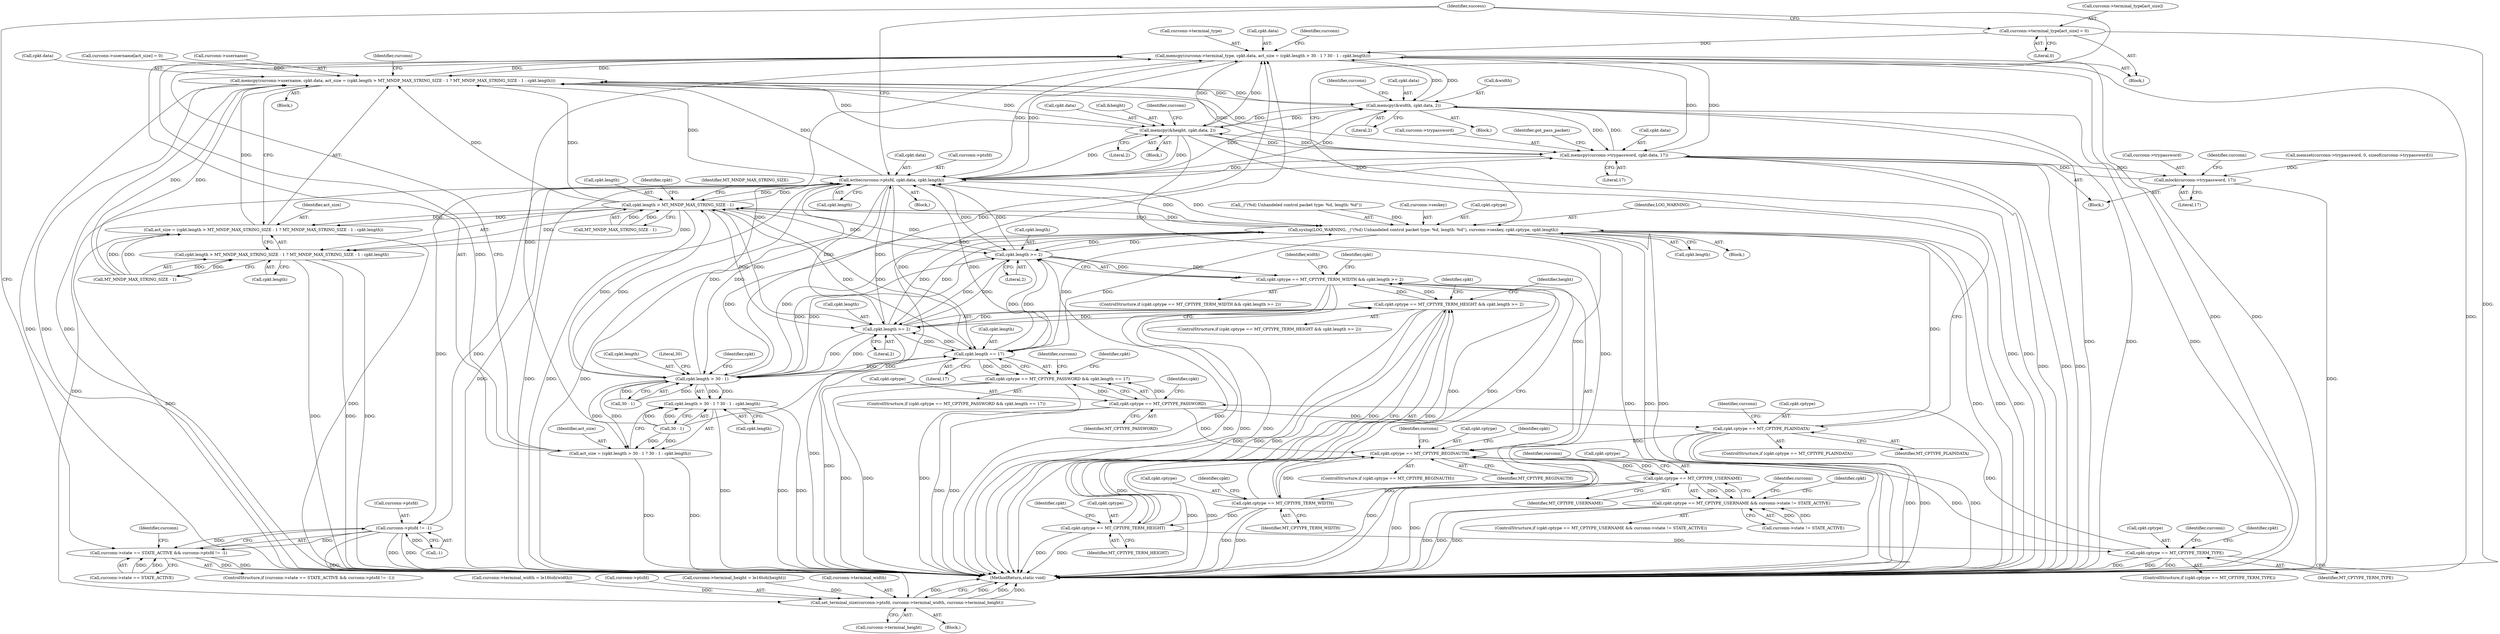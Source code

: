 digraph "0_MAC-Telnet_b69d11727d4f0f8cf719c79e3fb700f55ca03e9a_1@array" {
"1000373" [label="(Call,curconn->terminal_type[act_size] = 0)"];
"1000350" [label="(Call,memcpy(curconn->terminal_type, cpkt.data, act_size = (cpkt.length > 30 - 1 ? 30 - 1 : cpkt.length)))"];
"1000247" [label="(Call,memcpy(curconn->username, cpkt.data, act_size = (cpkt.length > MT_MNDP_MAX_STRING_SIZE - 1 ? MT_MNDP_MAX_STRING_SIZE - 1 : cpkt.length)))"];
"1000295" [label="(Call,memcpy(&width, cpkt.data, 2))"];
"1000326" [label="(Call,memcpy(&height, cpkt.data, 2))"];
"1000399" [label="(Call,memcpy(curconn->trypassword, cpkt.data, 17))"];
"1000394" [label="(Call,mlock(curconn->trypassword, 17))"];
"1000432" [label="(Call,write(curconn->ptsfd, cpkt.data, cpkt.length))"];
"1000257" [label="(Call,cpkt.length > MT_MNDP_MAX_STRING_SIZE - 1)"];
"1000254" [label="(Call,act_size = (cpkt.length > MT_MNDP_MAX_STRING_SIZE - 1 ? MT_MNDP_MAX_STRING_SIZE - 1 : cpkt.length))"];
"1000256" [label="(Call,cpkt.length > MT_MNDP_MAX_STRING_SIZE - 1 ? MT_MNDP_MAX_STRING_SIZE - 1 : cpkt.length)"];
"1000288" [label="(Call,cpkt.length >= 2)"];
"1000282" [label="(Call,cpkt.cptype == MT_CPTYPE_TERM_WIDTH && cpkt.length >= 2)"];
"1000313" [label="(Call,cpkt.cptype == MT_CPTYPE_TERM_HEIGHT && cpkt.length >= 2)"];
"1000319" [label="(Call,cpkt.length >= 2)"];
"1000360" [label="(Call,cpkt.length > 30 - 1)"];
"1000357" [label="(Call,act_size = (cpkt.length > 30 - 1 ? 30 - 1 : cpkt.length))"];
"1000359" [label="(Call,cpkt.length > 30 - 1 ? 30 - 1 : cpkt.length)"];
"1000388" [label="(Call,cpkt.length == 17)"];
"1000382" [label="(Call,cpkt.cptype == MT_CPTYPE_PASSWORD && cpkt.length == 17)"];
"1000444" [label="(Call,syslog(LOG_WARNING, _(\"(%d) Unhandeled control packet type: %d, length: %d\"), curconn->seskey, cpkt.cptype, cpkt.length))"];
"1000151" [label="(Call,cpkt.cptype == MT_CPTYPE_BEGINAUTH)"];
"1000236" [label="(Call,cpkt.cptype == MT_CPTYPE_USERNAME)"];
"1000235" [label="(Call,cpkt.cptype == MT_CPTYPE_USERNAME && curconn->state != STATE_ACTIVE)"];
"1000283" [label="(Call,cpkt.cptype == MT_CPTYPE_TERM_WIDTH)"];
"1000314" [label="(Call,cpkt.cptype == MT_CPTYPE_TERM_HEIGHT)"];
"1000344" [label="(Call,cpkt.cptype == MT_CPTYPE_TERM_TYPE)"];
"1000383" [label="(Call,cpkt.cptype == MT_CPTYPE_PASSWORD)"];
"1000412" [label="(Call,cpkt.cptype == MT_CPTYPE_PLAINDATA)"];
"1000425" [label="(Call,curconn->ptsfd != -1)"];
"1000419" [label="(Call,curconn->state == STATE_ACTIVE && curconn->ptsfd != -1)"];
"1000483" [label="(Call,set_terminal_size(curconn->ptsfd, curconn->terminal_width, curconn->terminal_height))"];
"1000432" [label="(Call,write(curconn->ptsfd, cpkt.data, cpkt.length))"];
"1000422" [label="(Identifier,curconn)"];
"1000351" [label="(Call,curconn->terminal_type)"];
"1000419" [label="(Call,curconn->state == STATE_ACTIVE && curconn->ptsfd != -1)"];
"1000433" [label="(Call,curconn->ptsfd)"];
"1000490" [label="(Call,curconn->terminal_height)"];
"1000162" [label="(Identifier,curconn)"];
"1000295" [label="(Call,memcpy(&width, cpkt.data, 2))"];
"1000324" [label="(Block,)"];
"1000401" [label="(Identifier,curconn)"];
"1000287" [label="(Identifier,MT_CPTYPE_TERM_WIDTH)"];
"1000387" [label="(Identifier,MT_CPTYPE_PASSWORD)"];
"1000327" [label="(Call,&height)"];
"1000400" [label="(Call,curconn->trypassword)"];
"1000152" [label="(Call,cpkt.cptype)"];
"1000254" [label="(Call,act_size = (cpkt.length > MT_MNDP_MAX_STRING_SIZE - 1 ? MT_MNDP_MAX_STRING_SIZE - 1 : cpkt.length))"];
"1000302" [label="(Call,curconn->terminal_width = le16toh(width))"];
"1000243" [label="(Identifier,curconn)"];
"1000406" [label="(Literal,17)"];
"1000448" [label="(Call,curconn->seskey)"];
"1000296" [label="(Call,&width)"];
"1000431" [label="(Block,)"];
"1000255" [label="(Identifier,act_size)"];
"1000335" [label="(Identifier,curconn)"];
"1000390" [label="(Identifier,cpkt)"];
"1000297" [label="(Identifier,width)"];
"1000454" [label="(Call,cpkt.length)"];
"1000267" [label="(Call,cpkt.length)"];
"1000301" [label="(Literal,2)"];
"1000328" [label="(Identifier,height)"];
"1000352" [label="(Identifier,curconn)"];
"1000354" [label="(Call,cpkt.data)"];
"1000326" [label="(Call,memcpy(&height, cpkt.data, 2))"];
"1000346" [label="(Identifier,cpkt)"];
"1000434" [label="(Identifier,curconn)"];
"1000314" [label="(Call,cpkt.cptype == MT_CPTYPE_TERM_HEIGHT)"];
"1000321" [label="(Identifier,cpkt)"];
"1000348" [label="(Identifier,MT_CPTYPE_TERM_TYPE)"];
"1000382" [label="(Call,cpkt.cptype == MT_CPTYPE_PASSWORD && cpkt.length == 17)"];
"1000251" [label="(Call,cpkt.data)"];
"1000281" [label="(ControlStructure,if (cpkt.cptype == MT_CPTYPE_TERM_WIDTH && cpkt.length >= 2))"];
"1000320" [label="(Call,cpkt.length)"];
"1000413" [label="(Call,cpkt.cptype)"];
"1000248" [label="(Call,curconn->username)"];
"1000361" [label="(Call,cpkt.length)"];
"1000234" [label="(ControlStructure,if (cpkt.cptype == MT_CPTYPE_USERNAME && curconn->state != STATE_ACTIVE))"];
"1000288" [label="(Call,cpkt.length >= 2)"];
"1000261" [label="(Call,MT_MNDP_MAX_STRING_SIZE - 1)"];
"1000318" [label="(Identifier,MT_CPTYPE_TERM_HEIGHT)"];
"1000258" [label="(Call,cpkt.length)"];
"1000273" [label="(Identifier,curconn)"];
"1000268" [label="(Identifier,cpkt)"];
"1000323" [label="(Literal,2)"];
"1000349" [label="(Block,)"];
"1000414" [label="(Identifier,cpkt)"];
"1000241" [label="(Call,curconn->state != STATE_ACTIVE)"];
"1000408" [label="(Identifier,got_pass_packet)"];
"1000304" [label="(Identifier,curconn)"];
"1000292" [label="(Literal,2)"];
"1000270" [label="(Call,curconn->username[act_size] = 0)"];
"1000367" [label="(Call,30 - 1)"];
"1000284" [label="(Call,cpkt.cptype)"];
"1000371" [label="(Identifier,cpkt)"];
"1000360" [label="(Call,cpkt.length > 30 - 1)"];
"1000359" [label="(Call,cpkt.length > 30 - 1 ? 30 - 1 : cpkt.length)"];
"1000384" [label="(Call,cpkt.cptype)"];
"1000416" [label="(Identifier,MT_CPTYPE_PLAINDATA)"];
"1000376" [label="(Identifier,curconn)"];
"1000357" [label="(Call,act_size = (cpkt.length > 30 - 1 ? 30 - 1 : cpkt.length))"];
"1000385" [label="(Identifier,cpkt)"];
"1000315" [label="(Call,cpkt.cptype)"];
"1000240" [label="(Identifier,MT_CPTYPE_USERNAME)"];
"1000236" [label="(Call,cpkt.cptype == MT_CPTYPE_USERNAME)"];
"1000235" [label="(Call,cpkt.cptype == MT_CPTYPE_USERNAME && curconn->state != STATE_ACTIVE)"];
"1000290" [label="(Identifier,cpkt)"];
"1000425" [label="(Call,curconn->ptsfd != -1)"];
"1000399" [label="(Call,memcpy(curconn->trypassword, cpkt.data, 17))"];
"1000150" [label="(ControlStructure,if (cpkt.cptype == MT_CPTYPE_BEGINAUTH))"];
"1000436" [label="(Call,cpkt.data)"];
"1000458" [label="(Identifier,success)"];
"1000265" [label="(Identifier,MT_MNDP_MAX_STRING_SIZE)"];
"1000283" [label="(Call,cpkt.cptype == MT_CPTYPE_TERM_WIDTH)"];
"1000316" [label="(Identifier,cpkt)"];
"1000289" [label="(Call,cpkt.length)"];
"1000389" [label="(Call,cpkt.length)"];
"1000151" [label="(Call,cpkt.cptype == MT_CPTYPE_BEGINAUTH)"];
"1000482" [label="(Block,)"];
"1000394" [label="(Call,mlock(curconn->trypassword, 17))"];
"1000443" [label="(Block,)"];
"1000451" [label="(Call,cpkt.cptype)"];
"1000446" [label="(Call,_(\"(%d) Unhandeled control packet type: %d, length: %d\"))"];
"1000370" [label="(Call,cpkt.length)"];
"1000383" [label="(Call,cpkt.cptype == MT_CPTYPE_PASSWORD)"];
"1000364" [label="(Call,30 - 1)"];
"1000373" [label="(Call,curconn->terminal_type[act_size] = 0)"];
"1000412" [label="(Call,cpkt.cptype == MT_CPTYPE_PLAINDATA)"];
"1000332" [label="(Literal,2)"];
"1000257" [label="(Call,cpkt.length > MT_MNDP_MAX_STRING_SIZE - 1)"];
"1000343" [label="(ControlStructure,if (cpkt.cptype == MT_CPTYPE_TERM_TYPE))"];
"1000249" [label="(Identifier,curconn)"];
"1000493" [label="(MethodReturn,static void)"];
"1000429" [label="(Call,-1)"];
"1000444" [label="(Call,syslog(LOG_WARNING, _(\"(%d) Unhandeled control packet type: %d, length: %d\"), curconn->seskey, cpkt.cptype, cpkt.length))"];
"1000398" [label="(Literal,17)"];
"1000298" [label="(Call,cpkt.data)"];
"1000256" [label="(Call,cpkt.length > MT_MNDP_MAX_STRING_SIZE - 1 ? MT_MNDP_MAX_STRING_SIZE - 1 : cpkt.length)"];
"1000368" [label="(Literal,30)"];
"1000237" [label="(Call,cpkt.cptype)"];
"1000439" [label="(Call,cpkt.length)"];
"1000246" [label="(Block,)"];
"1000381" [label="(ControlStructure,if (cpkt.cptype == MT_CPTYPE_PASSWORD && cpkt.length == 17))"];
"1000445" [label="(Identifier,LOG_WARNING)"];
"1000285" [label="(Identifier,cpkt)"];
"1000312" [label="(ControlStructure,if (cpkt.cptype == MT_CPTYPE_TERM_HEIGHT && cpkt.length >= 2))"];
"1000403" [label="(Call,cpkt.data)"];
"1000238" [label="(Identifier,cpkt)"];
"1000483" [label="(Call,set_terminal_size(curconn->ptsfd, curconn->terminal_width, curconn->terminal_height))"];
"1000329" [label="(Call,cpkt.data)"];
"1000189" [label="(Call,memset(curconn->trypassword, 0, sizeof(curconn->trypassword)))"];
"1000396" [label="(Identifier,curconn)"];
"1000374" [label="(Call,curconn->terminal_type[act_size])"];
"1000393" [label="(Block,)"];
"1000392" [label="(Literal,17)"];
"1000282" [label="(Call,cpkt.cptype == MT_CPTYPE_TERM_WIDTH && cpkt.length >= 2)"];
"1000388" [label="(Call,cpkt.length == 17)"];
"1000395" [label="(Call,curconn->trypassword)"];
"1000358" [label="(Identifier,act_size)"];
"1000264" [label="(Call,MT_MNDP_MAX_STRING_SIZE - 1)"];
"1000313" [label="(Call,cpkt.cptype == MT_CPTYPE_TERM_HEIGHT && cpkt.length >= 2)"];
"1000418" [label="(ControlStructure,if (curconn->state == STATE_ACTIVE && curconn->ptsfd != -1))"];
"1000350" [label="(Call,memcpy(curconn->terminal_type, cpkt.data, act_size = (cpkt.length > 30 - 1 ? 30 - 1 : cpkt.length)))"];
"1000293" [label="(Block,)"];
"1000379" [label="(Literal,0)"];
"1000484" [label="(Call,curconn->ptsfd)"];
"1000247" [label="(Call,memcpy(curconn->username, cpkt.data, act_size = (cpkt.length > MT_MNDP_MAX_STRING_SIZE - 1 ? MT_MNDP_MAX_STRING_SIZE - 1 : cpkt.length)))"];
"1000345" [label="(Call,cpkt.cptype)"];
"1000155" [label="(Identifier,MT_CPTYPE_BEGINAUTH)"];
"1000319" [label="(Call,cpkt.length >= 2)"];
"1000426" [label="(Call,curconn->ptsfd)"];
"1000333" [label="(Call,curconn->terminal_height = le16toh(height))"];
"1000344" [label="(Call,cpkt.cptype == MT_CPTYPE_TERM_TYPE)"];
"1000420" [label="(Call,curconn->state == STATE_ACTIVE)"];
"1000487" [label="(Call,curconn->terminal_width)"];
"1000411" [label="(ControlStructure,if (cpkt.cptype == MT_CPTYPE_PLAINDATA))"];
"1000373" -> "1000349"  [label="AST: "];
"1000373" -> "1000379"  [label="CFG: "];
"1000374" -> "1000373"  [label="AST: "];
"1000379" -> "1000373"  [label="AST: "];
"1000458" -> "1000373"  [label="CFG: "];
"1000373" -> "1000493"  [label="DDG: "];
"1000373" -> "1000350"  [label="DDG: "];
"1000350" -> "1000349"  [label="AST: "];
"1000350" -> "1000357"  [label="CFG: "];
"1000351" -> "1000350"  [label="AST: "];
"1000354" -> "1000350"  [label="AST: "];
"1000357" -> "1000350"  [label="AST: "];
"1000376" -> "1000350"  [label="CFG: "];
"1000350" -> "1000493"  [label="DDG: "];
"1000350" -> "1000493"  [label="DDG: "];
"1000350" -> "1000493"  [label="DDG: "];
"1000350" -> "1000247"  [label="DDG: "];
"1000350" -> "1000295"  [label="DDG: "];
"1000350" -> "1000326"  [label="DDG: "];
"1000295" -> "1000350"  [label="DDG: "];
"1000247" -> "1000350"  [label="DDG: "];
"1000432" -> "1000350"  [label="DDG: "];
"1000399" -> "1000350"  [label="DDG: "];
"1000326" -> "1000350"  [label="DDG: "];
"1000357" -> "1000350"  [label="DDG: "];
"1000360" -> "1000350"  [label="DDG: "];
"1000360" -> "1000350"  [label="DDG: "];
"1000367" -> "1000350"  [label="DDG: "];
"1000367" -> "1000350"  [label="DDG: "];
"1000350" -> "1000399"  [label="DDG: "];
"1000350" -> "1000432"  [label="DDG: "];
"1000247" -> "1000246"  [label="AST: "];
"1000247" -> "1000254"  [label="CFG: "];
"1000248" -> "1000247"  [label="AST: "];
"1000251" -> "1000247"  [label="AST: "];
"1000254" -> "1000247"  [label="AST: "];
"1000273" -> "1000247"  [label="CFG: "];
"1000247" -> "1000493"  [label="DDG: "];
"1000247" -> "1000493"  [label="DDG: "];
"1000247" -> "1000493"  [label="DDG: "];
"1000270" -> "1000247"  [label="DDG: "];
"1000295" -> "1000247"  [label="DDG: "];
"1000432" -> "1000247"  [label="DDG: "];
"1000399" -> "1000247"  [label="DDG: "];
"1000326" -> "1000247"  [label="DDG: "];
"1000254" -> "1000247"  [label="DDG: "];
"1000264" -> "1000247"  [label="DDG: "];
"1000264" -> "1000247"  [label="DDG: "];
"1000257" -> "1000247"  [label="DDG: "];
"1000257" -> "1000247"  [label="DDG: "];
"1000247" -> "1000295"  [label="DDG: "];
"1000247" -> "1000326"  [label="DDG: "];
"1000247" -> "1000399"  [label="DDG: "];
"1000247" -> "1000432"  [label="DDG: "];
"1000295" -> "1000293"  [label="AST: "];
"1000295" -> "1000301"  [label="CFG: "];
"1000296" -> "1000295"  [label="AST: "];
"1000298" -> "1000295"  [label="AST: "];
"1000301" -> "1000295"  [label="AST: "];
"1000304" -> "1000295"  [label="CFG: "];
"1000295" -> "1000493"  [label="DDG: "];
"1000295" -> "1000493"  [label="DDG: "];
"1000295" -> "1000493"  [label="DDG: "];
"1000432" -> "1000295"  [label="DDG: "];
"1000399" -> "1000295"  [label="DDG: "];
"1000326" -> "1000295"  [label="DDG: "];
"1000295" -> "1000326"  [label="DDG: "];
"1000295" -> "1000399"  [label="DDG: "];
"1000295" -> "1000432"  [label="DDG: "];
"1000326" -> "1000324"  [label="AST: "];
"1000326" -> "1000332"  [label="CFG: "];
"1000327" -> "1000326"  [label="AST: "];
"1000329" -> "1000326"  [label="AST: "];
"1000332" -> "1000326"  [label="AST: "];
"1000335" -> "1000326"  [label="CFG: "];
"1000326" -> "1000493"  [label="DDG: "];
"1000326" -> "1000493"  [label="DDG: "];
"1000326" -> "1000493"  [label="DDG: "];
"1000432" -> "1000326"  [label="DDG: "];
"1000399" -> "1000326"  [label="DDG: "];
"1000326" -> "1000399"  [label="DDG: "];
"1000326" -> "1000432"  [label="DDG: "];
"1000399" -> "1000393"  [label="AST: "];
"1000399" -> "1000406"  [label="CFG: "];
"1000400" -> "1000399"  [label="AST: "];
"1000403" -> "1000399"  [label="AST: "];
"1000406" -> "1000399"  [label="AST: "];
"1000408" -> "1000399"  [label="CFG: "];
"1000399" -> "1000493"  [label="DDG: "];
"1000399" -> "1000493"  [label="DDG: "];
"1000399" -> "1000493"  [label="DDG: "];
"1000399" -> "1000394"  [label="DDG: "];
"1000394" -> "1000399"  [label="DDG: "];
"1000432" -> "1000399"  [label="DDG: "];
"1000399" -> "1000432"  [label="DDG: "];
"1000394" -> "1000393"  [label="AST: "];
"1000394" -> "1000398"  [label="CFG: "];
"1000395" -> "1000394"  [label="AST: "];
"1000398" -> "1000394"  [label="AST: "];
"1000401" -> "1000394"  [label="CFG: "];
"1000394" -> "1000493"  [label="DDG: "];
"1000189" -> "1000394"  [label="DDG: "];
"1000432" -> "1000431"  [label="AST: "];
"1000432" -> "1000439"  [label="CFG: "];
"1000433" -> "1000432"  [label="AST: "];
"1000436" -> "1000432"  [label="AST: "];
"1000439" -> "1000432"  [label="AST: "];
"1000458" -> "1000432"  [label="CFG: "];
"1000432" -> "1000493"  [label="DDG: "];
"1000432" -> "1000493"  [label="DDG: "];
"1000432" -> "1000493"  [label="DDG: "];
"1000432" -> "1000493"  [label="DDG: "];
"1000432" -> "1000257"  [label="DDG: "];
"1000432" -> "1000288"  [label="DDG: "];
"1000432" -> "1000319"  [label="DDG: "];
"1000432" -> "1000360"  [label="DDG: "];
"1000432" -> "1000388"  [label="DDG: "];
"1000432" -> "1000425"  [label="DDG: "];
"1000425" -> "1000432"  [label="DDG: "];
"1000388" -> "1000432"  [label="DDG: "];
"1000444" -> "1000432"  [label="DDG: "];
"1000288" -> "1000432"  [label="DDG: "];
"1000319" -> "1000432"  [label="DDG: "];
"1000360" -> "1000432"  [label="DDG: "];
"1000257" -> "1000432"  [label="DDG: "];
"1000432" -> "1000444"  [label="DDG: "];
"1000432" -> "1000483"  [label="DDG: "];
"1000257" -> "1000256"  [label="AST: "];
"1000257" -> "1000261"  [label="CFG: "];
"1000258" -> "1000257"  [label="AST: "];
"1000261" -> "1000257"  [label="AST: "];
"1000265" -> "1000257"  [label="CFG: "];
"1000268" -> "1000257"  [label="CFG: "];
"1000257" -> "1000254"  [label="DDG: "];
"1000257" -> "1000254"  [label="DDG: "];
"1000388" -> "1000257"  [label="DDG: "];
"1000444" -> "1000257"  [label="DDG: "];
"1000288" -> "1000257"  [label="DDG: "];
"1000319" -> "1000257"  [label="DDG: "];
"1000360" -> "1000257"  [label="DDG: "];
"1000261" -> "1000257"  [label="DDG: "];
"1000261" -> "1000257"  [label="DDG: "];
"1000257" -> "1000256"  [label="DDG: "];
"1000257" -> "1000256"  [label="DDG: "];
"1000257" -> "1000288"  [label="DDG: "];
"1000257" -> "1000319"  [label="DDG: "];
"1000257" -> "1000360"  [label="DDG: "];
"1000257" -> "1000388"  [label="DDG: "];
"1000257" -> "1000444"  [label="DDG: "];
"1000254" -> "1000256"  [label="CFG: "];
"1000255" -> "1000254"  [label="AST: "];
"1000256" -> "1000254"  [label="AST: "];
"1000254" -> "1000493"  [label="DDG: "];
"1000254" -> "1000493"  [label="DDG: "];
"1000264" -> "1000254"  [label="DDG: "];
"1000264" -> "1000254"  [label="DDG: "];
"1000256" -> "1000264"  [label="CFG: "];
"1000256" -> "1000267"  [label="CFG: "];
"1000264" -> "1000256"  [label="AST: "];
"1000267" -> "1000256"  [label="AST: "];
"1000256" -> "1000493"  [label="DDG: "];
"1000256" -> "1000493"  [label="DDG: "];
"1000256" -> "1000493"  [label="DDG: "];
"1000264" -> "1000256"  [label="DDG: "];
"1000264" -> "1000256"  [label="DDG: "];
"1000288" -> "1000282"  [label="AST: "];
"1000288" -> "1000292"  [label="CFG: "];
"1000289" -> "1000288"  [label="AST: "];
"1000292" -> "1000288"  [label="AST: "];
"1000282" -> "1000288"  [label="CFG: "];
"1000288" -> "1000493"  [label="DDG: "];
"1000288" -> "1000282"  [label="DDG: "];
"1000288" -> "1000282"  [label="DDG: "];
"1000388" -> "1000288"  [label="DDG: "];
"1000444" -> "1000288"  [label="DDG: "];
"1000319" -> "1000288"  [label="DDG: "];
"1000360" -> "1000288"  [label="DDG: "];
"1000288" -> "1000319"  [label="DDG: "];
"1000288" -> "1000360"  [label="DDG: "];
"1000288" -> "1000388"  [label="DDG: "];
"1000288" -> "1000444"  [label="DDG: "];
"1000282" -> "1000281"  [label="AST: "];
"1000282" -> "1000283"  [label="CFG: "];
"1000283" -> "1000282"  [label="AST: "];
"1000297" -> "1000282"  [label="CFG: "];
"1000316" -> "1000282"  [label="CFG: "];
"1000282" -> "1000493"  [label="DDG: "];
"1000282" -> "1000493"  [label="DDG: "];
"1000282" -> "1000493"  [label="DDG: "];
"1000283" -> "1000282"  [label="DDG: "];
"1000283" -> "1000282"  [label="DDG: "];
"1000313" -> "1000282"  [label="DDG: "];
"1000282" -> "1000313"  [label="DDG: "];
"1000313" -> "1000312"  [label="AST: "];
"1000313" -> "1000314"  [label="CFG: "];
"1000313" -> "1000319"  [label="CFG: "];
"1000314" -> "1000313"  [label="AST: "];
"1000319" -> "1000313"  [label="AST: "];
"1000328" -> "1000313"  [label="CFG: "];
"1000346" -> "1000313"  [label="CFG: "];
"1000313" -> "1000493"  [label="DDG: "];
"1000313" -> "1000493"  [label="DDG: "];
"1000313" -> "1000493"  [label="DDG: "];
"1000314" -> "1000313"  [label="DDG: "];
"1000314" -> "1000313"  [label="DDG: "];
"1000319" -> "1000313"  [label="DDG: "];
"1000319" -> "1000313"  [label="DDG: "];
"1000319" -> "1000323"  [label="CFG: "];
"1000320" -> "1000319"  [label="AST: "];
"1000323" -> "1000319"  [label="AST: "];
"1000319" -> "1000493"  [label="DDG: "];
"1000388" -> "1000319"  [label="DDG: "];
"1000444" -> "1000319"  [label="DDG: "];
"1000360" -> "1000319"  [label="DDG: "];
"1000319" -> "1000360"  [label="DDG: "];
"1000319" -> "1000388"  [label="DDG: "];
"1000319" -> "1000444"  [label="DDG: "];
"1000360" -> "1000359"  [label="AST: "];
"1000360" -> "1000364"  [label="CFG: "];
"1000361" -> "1000360"  [label="AST: "];
"1000364" -> "1000360"  [label="AST: "];
"1000368" -> "1000360"  [label="CFG: "];
"1000371" -> "1000360"  [label="CFG: "];
"1000360" -> "1000357"  [label="DDG: "];
"1000360" -> "1000357"  [label="DDG: "];
"1000388" -> "1000360"  [label="DDG: "];
"1000444" -> "1000360"  [label="DDG: "];
"1000364" -> "1000360"  [label="DDG: "];
"1000364" -> "1000360"  [label="DDG: "];
"1000360" -> "1000359"  [label="DDG: "];
"1000360" -> "1000359"  [label="DDG: "];
"1000360" -> "1000388"  [label="DDG: "];
"1000360" -> "1000444"  [label="DDG: "];
"1000357" -> "1000359"  [label="CFG: "];
"1000358" -> "1000357"  [label="AST: "];
"1000359" -> "1000357"  [label="AST: "];
"1000357" -> "1000493"  [label="DDG: "];
"1000357" -> "1000493"  [label="DDG: "];
"1000367" -> "1000357"  [label="DDG: "];
"1000367" -> "1000357"  [label="DDG: "];
"1000359" -> "1000367"  [label="CFG: "];
"1000359" -> "1000370"  [label="CFG: "];
"1000367" -> "1000359"  [label="AST: "];
"1000370" -> "1000359"  [label="AST: "];
"1000359" -> "1000493"  [label="DDG: "];
"1000359" -> "1000493"  [label="DDG: "];
"1000359" -> "1000493"  [label="DDG: "];
"1000367" -> "1000359"  [label="DDG: "];
"1000367" -> "1000359"  [label="DDG: "];
"1000388" -> "1000382"  [label="AST: "];
"1000388" -> "1000392"  [label="CFG: "];
"1000389" -> "1000388"  [label="AST: "];
"1000392" -> "1000388"  [label="AST: "];
"1000382" -> "1000388"  [label="CFG: "];
"1000388" -> "1000493"  [label="DDG: "];
"1000388" -> "1000382"  [label="DDG: "];
"1000388" -> "1000382"  [label="DDG: "];
"1000444" -> "1000388"  [label="DDG: "];
"1000388" -> "1000444"  [label="DDG: "];
"1000382" -> "1000381"  [label="AST: "];
"1000382" -> "1000383"  [label="CFG: "];
"1000383" -> "1000382"  [label="AST: "];
"1000396" -> "1000382"  [label="CFG: "];
"1000414" -> "1000382"  [label="CFG: "];
"1000382" -> "1000493"  [label="DDG: "];
"1000382" -> "1000493"  [label="DDG: "];
"1000382" -> "1000493"  [label="DDG: "];
"1000383" -> "1000382"  [label="DDG: "];
"1000383" -> "1000382"  [label="DDG: "];
"1000444" -> "1000443"  [label="AST: "];
"1000444" -> "1000454"  [label="CFG: "];
"1000445" -> "1000444"  [label="AST: "];
"1000446" -> "1000444"  [label="AST: "];
"1000448" -> "1000444"  [label="AST: "];
"1000451" -> "1000444"  [label="AST: "];
"1000454" -> "1000444"  [label="AST: "];
"1000458" -> "1000444"  [label="CFG: "];
"1000444" -> "1000493"  [label="DDG: "];
"1000444" -> "1000493"  [label="DDG: "];
"1000444" -> "1000493"  [label="DDG: "];
"1000444" -> "1000493"  [label="DDG: "];
"1000444" -> "1000493"  [label="DDG: "];
"1000444" -> "1000493"  [label="DDG: "];
"1000444" -> "1000151"  [label="DDG: "];
"1000446" -> "1000444"  [label="DDG: "];
"1000412" -> "1000444"  [label="DDG: "];
"1000151" -> "1000150"  [label="AST: "];
"1000151" -> "1000155"  [label="CFG: "];
"1000152" -> "1000151"  [label="AST: "];
"1000155" -> "1000151"  [label="AST: "];
"1000162" -> "1000151"  [label="CFG: "];
"1000238" -> "1000151"  [label="CFG: "];
"1000151" -> "1000493"  [label="DDG: "];
"1000151" -> "1000493"  [label="DDG: "];
"1000151" -> "1000493"  [label="DDG: "];
"1000283" -> "1000151"  [label="DDG: "];
"1000383" -> "1000151"  [label="DDG: "];
"1000412" -> "1000151"  [label="DDG: "];
"1000344" -> "1000151"  [label="DDG: "];
"1000236" -> "1000151"  [label="DDG: "];
"1000314" -> "1000151"  [label="DDG: "];
"1000151" -> "1000236"  [label="DDG: "];
"1000236" -> "1000235"  [label="AST: "];
"1000236" -> "1000240"  [label="CFG: "];
"1000237" -> "1000236"  [label="AST: "];
"1000240" -> "1000236"  [label="AST: "];
"1000243" -> "1000236"  [label="CFG: "];
"1000235" -> "1000236"  [label="CFG: "];
"1000236" -> "1000493"  [label="DDG: "];
"1000236" -> "1000493"  [label="DDG: "];
"1000236" -> "1000235"  [label="DDG: "];
"1000236" -> "1000235"  [label="DDG: "];
"1000236" -> "1000283"  [label="DDG: "];
"1000235" -> "1000234"  [label="AST: "];
"1000235" -> "1000241"  [label="CFG: "];
"1000241" -> "1000235"  [label="AST: "];
"1000249" -> "1000235"  [label="CFG: "];
"1000285" -> "1000235"  [label="CFG: "];
"1000235" -> "1000493"  [label="DDG: "];
"1000235" -> "1000493"  [label="DDG: "];
"1000235" -> "1000493"  [label="DDG: "];
"1000241" -> "1000235"  [label="DDG: "];
"1000241" -> "1000235"  [label="DDG: "];
"1000283" -> "1000287"  [label="CFG: "];
"1000284" -> "1000283"  [label="AST: "];
"1000287" -> "1000283"  [label="AST: "];
"1000290" -> "1000283"  [label="CFG: "];
"1000283" -> "1000493"  [label="DDG: "];
"1000283" -> "1000493"  [label="DDG: "];
"1000283" -> "1000314"  [label="DDG: "];
"1000314" -> "1000318"  [label="CFG: "];
"1000315" -> "1000314"  [label="AST: "];
"1000318" -> "1000314"  [label="AST: "];
"1000321" -> "1000314"  [label="CFG: "];
"1000314" -> "1000493"  [label="DDG: "];
"1000314" -> "1000493"  [label="DDG: "];
"1000314" -> "1000344"  [label="DDG: "];
"1000344" -> "1000343"  [label="AST: "];
"1000344" -> "1000348"  [label="CFG: "];
"1000345" -> "1000344"  [label="AST: "];
"1000348" -> "1000344"  [label="AST: "];
"1000352" -> "1000344"  [label="CFG: "];
"1000385" -> "1000344"  [label="CFG: "];
"1000344" -> "1000493"  [label="DDG: "];
"1000344" -> "1000493"  [label="DDG: "];
"1000344" -> "1000493"  [label="DDG: "];
"1000344" -> "1000383"  [label="DDG: "];
"1000383" -> "1000387"  [label="CFG: "];
"1000384" -> "1000383"  [label="AST: "];
"1000387" -> "1000383"  [label="AST: "];
"1000390" -> "1000383"  [label="CFG: "];
"1000383" -> "1000493"  [label="DDG: "];
"1000383" -> "1000493"  [label="DDG: "];
"1000383" -> "1000412"  [label="DDG: "];
"1000412" -> "1000411"  [label="AST: "];
"1000412" -> "1000416"  [label="CFG: "];
"1000413" -> "1000412"  [label="AST: "];
"1000416" -> "1000412"  [label="AST: "];
"1000422" -> "1000412"  [label="CFG: "];
"1000445" -> "1000412"  [label="CFG: "];
"1000412" -> "1000493"  [label="DDG: "];
"1000412" -> "1000493"  [label="DDG: "];
"1000412" -> "1000493"  [label="DDG: "];
"1000425" -> "1000419"  [label="AST: "];
"1000425" -> "1000429"  [label="CFG: "];
"1000426" -> "1000425"  [label="AST: "];
"1000429" -> "1000425"  [label="AST: "];
"1000419" -> "1000425"  [label="CFG: "];
"1000425" -> "1000493"  [label="DDG: "];
"1000425" -> "1000493"  [label="DDG: "];
"1000425" -> "1000419"  [label="DDG: "];
"1000425" -> "1000419"  [label="DDG: "];
"1000429" -> "1000425"  [label="DDG: "];
"1000425" -> "1000483"  [label="DDG: "];
"1000419" -> "1000418"  [label="AST: "];
"1000419" -> "1000420"  [label="CFG: "];
"1000420" -> "1000419"  [label="AST: "];
"1000434" -> "1000419"  [label="CFG: "];
"1000458" -> "1000419"  [label="CFG: "];
"1000419" -> "1000493"  [label="DDG: "];
"1000419" -> "1000493"  [label="DDG: "];
"1000420" -> "1000419"  [label="DDG: "];
"1000420" -> "1000419"  [label="DDG: "];
"1000483" -> "1000482"  [label="AST: "];
"1000483" -> "1000490"  [label="CFG: "];
"1000484" -> "1000483"  [label="AST: "];
"1000487" -> "1000483"  [label="AST: "];
"1000490" -> "1000483"  [label="AST: "];
"1000493" -> "1000483"  [label="CFG: "];
"1000483" -> "1000493"  [label="DDG: "];
"1000483" -> "1000493"  [label="DDG: "];
"1000483" -> "1000493"  [label="DDG: "];
"1000483" -> "1000493"  [label="DDG: "];
"1000302" -> "1000483"  [label="DDG: "];
"1000333" -> "1000483"  [label="DDG: "];
}
